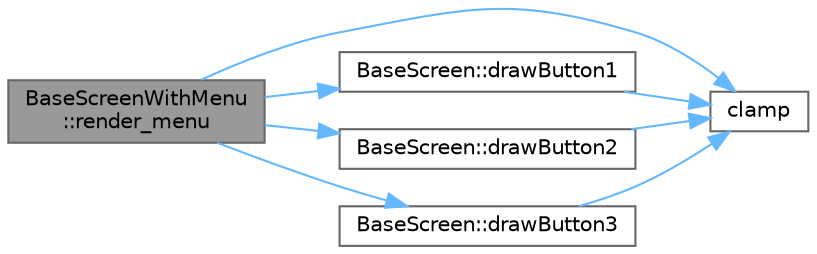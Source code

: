 digraph "BaseScreenWithMenu::render_menu"
{
 // LATEX_PDF_SIZE
  bgcolor="transparent";
  edge [fontname=Helvetica,fontsize=10,labelfontname=Helvetica,labelfontsize=10];
  node [fontname=Helvetica,fontsize=10,shape=box,height=0.2,width=0.4];
  rankdir="LR";
  Node1 [id="Node000001",label="BaseScreenWithMenu\l::render_menu",height=0.2,width=0.4,color="gray40", fillcolor="grey60", style="filled", fontcolor="black",tooltip=" "];
  Node1 -> Node2 [id="edge1_Node000001_Node000002",color="steelblue1",style="solid",tooltip=" "];
  Node2 [id="Node000002",label="clamp",height=0.2,width=0.4,color="grey40", fillcolor="white", style="filled",URL="$archive_2bgeigie__firmware__pio_2src_2configuration__server_8cpp.html#aed8613cf8a8e4ab677db757821414653",tooltip=" "];
  Node1 -> Node3 [id="edge2_Node000001_Node000003",color="steelblue1",style="solid",tooltip=" "];
  Node3 [id="Node000003",label="BaseScreen::drawButton1",height=0.2,width=0.4,color="grey40", fillcolor="white", style="filled",URL="$class_base_screen.html#abd62ea7f2f318142dde3d81f1a5e46a1",tooltip=" "];
  Node3 -> Node2 [id="edge3_Node000003_Node000002",color="steelblue1",style="solid",tooltip=" "];
  Node1 -> Node4 [id="edge4_Node000001_Node000004",color="steelblue1",style="solid",tooltip=" "];
  Node4 [id="Node000004",label="BaseScreen::drawButton2",height=0.2,width=0.4,color="grey40", fillcolor="white", style="filled",URL="$class_base_screen.html#af5e00b4efc1ada7bb34cd0361b21397c",tooltip=" "];
  Node4 -> Node2 [id="edge5_Node000004_Node000002",color="steelblue1",style="solid",tooltip=" "];
  Node1 -> Node5 [id="edge6_Node000001_Node000005",color="steelblue1",style="solid",tooltip=" "];
  Node5 [id="Node000005",label="BaseScreen::drawButton3",height=0.2,width=0.4,color="grey40", fillcolor="white", style="filled",URL="$class_base_screen.html#a13d1abed7e9ef452c950ee1a5af14860",tooltip=" "];
  Node5 -> Node2 [id="edge7_Node000005_Node000002",color="steelblue1",style="solid",tooltip=" "];
}
